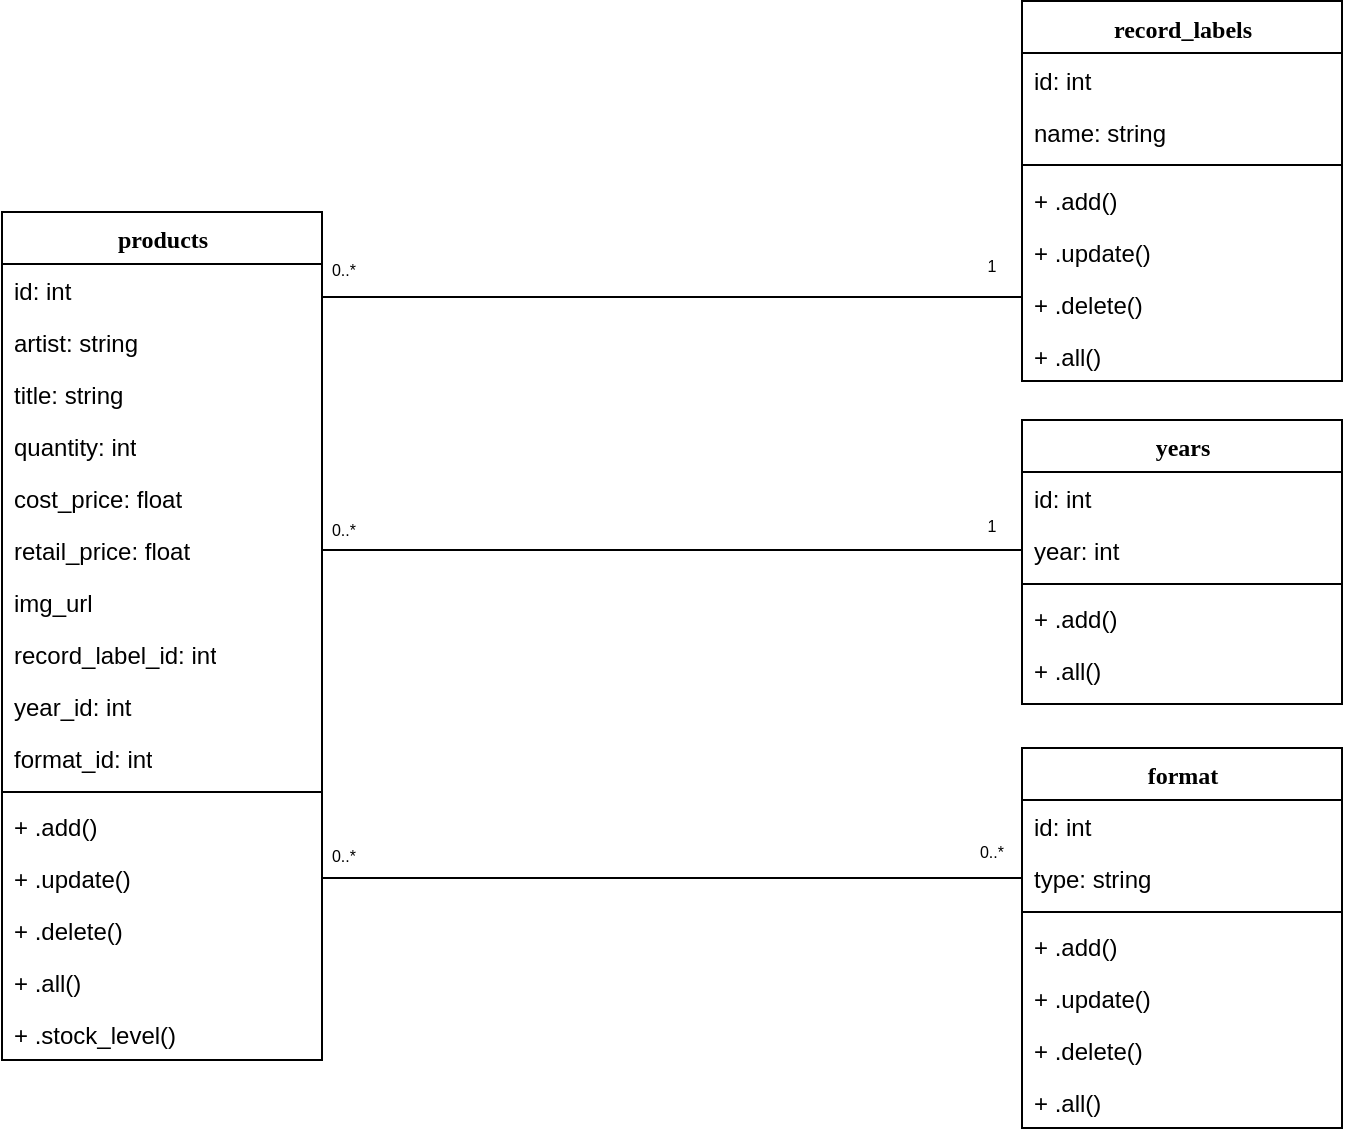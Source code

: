<mxfile version="10.9.5" type="device"><diagram id="LcATDEA417xBoG_AaYnb" name="Page-1"><mxGraphModel dx="925" dy="685" grid="1" gridSize="10" guides="1" tooltips="1" connect="1" arrows="1" fold="1" page="1" pageScale="1" pageWidth="827" pageHeight="827" math="0" shadow="0"><root><mxCell id="0"/><mxCell id="1" parent="0"/><mxCell id="mWhxvPbhG-tekc-er9v0-1" value="products" style="swimlane;html=1;fontStyle=1;align=center;verticalAlign=top;childLayout=stackLayout;horizontal=1;startSize=26;horizontalStack=0;resizeParent=1;resizeLast=0;collapsible=1;marginBottom=0;swimlaneFillColor=#ffffff;rounded=0;shadow=0;comic=0;labelBackgroundColor=none;strokeColor=#000000;strokeWidth=1;fillColor=none;fontFamily=Verdana;fontSize=12;fontColor=#000000;" vertex="1" parent="1"><mxGeometry x="82" y="144.0" width="160" height="424" as="geometry"/></mxCell><mxCell id="mWhxvPbhG-tekc-er9v0-2" value="id: int" style="text;html=1;strokeColor=none;fillColor=none;align=left;verticalAlign=top;spacingLeft=4;spacingRight=4;whiteSpace=wrap;overflow=hidden;rotatable=0;points=[[0,0.5],[1,0.5]];portConstraint=eastwest;" vertex="1" parent="mWhxvPbhG-tekc-er9v0-1"><mxGeometry y="26" width="160" height="26" as="geometry"/></mxCell><mxCell id="mWhxvPbhG-tekc-er9v0-3" value="artist: string" style="text;html=1;strokeColor=none;fillColor=none;align=left;verticalAlign=top;spacingLeft=4;spacingRight=4;whiteSpace=wrap;overflow=hidden;rotatable=0;points=[[0,0.5],[1,0.5]];portConstraint=eastwest;" vertex="1" parent="mWhxvPbhG-tekc-er9v0-1"><mxGeometry y="52" width="160" height="26" as="geometry"/></mxCell><mxCell id="mWhxvPbhG-tekc-er9v0-4" value="title: string" style="text;html=1;strokeColor=none;fillColor=none;align=left;verticalAlign=top;spacingLeft=4;spacingRight=4;whiteSpace=wrap;overflow=hidden;rotatable=0;points=[[0,0.5],[1,0.5]];portConstraint=eastwest;" vertex="1" parent="mWhxvPbhG-tekc-er9v0-1"><mxGeometry y="78" width="160" height="26" as="geometry"/></mxCell><mxCell id="mWhxvPbhG-tekc-er9v0-5" value="quantity: int" style="text;html=1;strokeColor=none;fillColor=none;align=left;verticalAlign=top;spacingLeft=4;spacingRight=4;whiteSpace=wrap;overflow=hidden;rotatable=0;points=[[0,0.5],[1,0.5]];portConstraint=eastwest;" vertex="1" parent="mWhxvPbhG-tekc-er9v0-1"><mxGeometry y="104" width="160" height="26" as="geometry"/></mxCell><mxCell id="mWhxvPbhG-tekc-er9v0-6" value="cost_price: float" style="text;html=1;strokeColor=none;fillColor=none;align=left;verticalAlign=top;spacingLeft=4;spacingRight=4;whiteSpace=wrap;overflow=hidden;rotatable=0;points=[[0,0.5],[1,0.5]];portConstraint=eastwest;" vertex="1" parent="mWhxvPbhG-tekc-er9v0-1"><mxGeometry y="130" width="160" height="26" as="geometry"/></mxCell><mxCell id="mWhxvPbhG-tekc-er9v0-7" value="retail_price: float" style="text;html=1;strokeColor=none;fillColor=none;align=left;verticalAlign=top;spacingLeft=4;spacingRight=4;whiteSpace=wrap;overflow=hidden;rotatable=0;points=[[0,0.5],[1,0.5]];portConstraint=eastwest;" vertex="1" parent="mWhxvPbhG-tekc-er9v0-1"><mxGeometry y="156" width="160" height="26" as="geometry"/></mxCell><mxCell id="mWhxvPbhG-tekc-er9v0-115" value="img_url" style="text;html=1;strokeColor=none;fillColor=none;align=left;verticalAlign=top;spacingLeft=4;spacingRight=4;whiteSpace=wrap;overflow=hidden;rotatable=0;points=[[0,0.5],[1,0.5]];portConstraint=eastwest;" vertex="1" parent="mWhxvPbhG-tekc-er9v0-1"><mxGeometry y="182" width="160" height="26" as="geometry"/></mxCell><mxCell id="mWhxvPbhG-tekc-er9v0-8" value="record_label_id: int" style="text;html=1;strokeColor=none;fillColor=none;align=left;verticalAlign=top;spacingLeft=4;spacingRight=4;whiteSpace=wrap;overflow=hidden;rotatable=0;points=[[0,0.5],[1,0.5]];portConstraint=eastwest;" vertex="1" parent="mWhxvPbhG-tekc-er9v0-1"><mxGeometry y="208" width="160" height="26" as="geometry"/></mxCell><mxCell id="mWhxvPbhG-tekc-er9v0-9" value="year_id: int" style="text;html=1;strokeColor=none;fillColor=none;align=left;verticalAlign=top;spacingLeft=4;spacingRight=4;whiteSpace=wrap;overflow=hidden;rotatable=0;points=[[0,0.5],[1,0.5]];portConstraint=eastwest;" vertex="1" parent="mWhxvPbhG-tekc-er9v0-1"><mxGeometry y="234" width="160" height="26" as="geometry"/></mxCell><mxCell id="mWhxvPbhG-tekc-er9v0-10" value="format_id: int" style="text;html=1;strokeColor=none;fillColor=none;align=left;verticalAlign=top;spacingLeft=4;spacingRight=4;whiteSpace=wrap;overflow=hidden;rotatable=0;points=[[0,0.5],[1,0.5]];portConstraint=eastwest;" vertex="1" parent="mWhxvPbhG-tekc-er9v0-1"><mxGeometry y="260" width="160" height="26" as="geometry"/></mxCell><mxCell id="mWhxvPbhG-tekc-er9v0-11" value="" style="line;html=1;strokeWidth=1;fillColor=none;align=left;verticalAlign=middle;spacingTop=-1;spacingLeft=3;spacingRight=3;rotatable=0;labelPosition=right;points=[];portConstraint=eastwest;" vertex="1" parent="mWhxvPbhG-tekc-er9v0-1"><mxGeometry y="286" width="160" height="8" as="geometry"/></mxCell><mxCell id="mWhxvPbhG-tekc-er9v0-12" value="+ .add()" style="text;html=1;strokeColor=none;fillColor=none;align=left;verticalAlign=top;spacingLeft=4;spacingRight=4;whiteSpace=wrap;overflow=hidden;rotatable=0;points=[[0,0.5],[1,0.5]];portConstraint=eastwest;" vertex="1" parent="mWhxvPbhG-tekc-er9v0-1"><mxGeometry y="294" width="160" height="26" as="geometry"/></mxCell><mxCell id="mWhxvPbhG-tekc-er9v0-14" value="+ .update()" style="text;html=1;strokeColor=none;fillColor=none;align=left;verticalAlign=top;spacingLeft=4;spacingRight=4;whiteSpace=wrap;overflow=hidden;rotatable=0;points=[[0,0.5],[1,0.5]];portConstraint=eastwest;" vertex="1" parent="mWhxvPbhG-tekc-er9v0-1"><mxGeometry y="320" width="160" height="26" as="geometry"/></mxCell><mxCell id="mWhxvPbhG-tekc-er9v0-13" value="+ .delete()" style="text;html=1;strokeColor=none;fillColor=none;align=left;verticalAlign=top;spacingLeft=4;spacingRight=4;whiteSpace=wrap;overflow=hidden;rotatable=0;points=[[0,0.5],[1,0.5]];portConstraint=eastwest;" vertex="1" parent="mWhxvPbhG-tekc-er9v0-1"><mxGeometry y="346" width="160" height="26" as="geometry"/></mxCell><mxCell id="mWhxvPbhG-tekc-er9v0-15" value="+ .all()" style="text;html=1;strokeColor=none;fillColor=none;align=left;verticalAlign=top;spacingLeft=4;spacingRight=4;whiteSpace=wrap;overflow=hidden;rotatable=0;points=[[0,0.5],[1,0.5]];portConstraint=eastwest;" vertex="1" parent="mWhxvPbhG-tekc-er9v0-1"><mxGeometry y="372" width="160" height="26" as="geometry"/></mxCell><mxCell id="mWhxvPbhG-tekc-er9v0-16" value="+ .stock_level()" style="text;html=1;strokeColor=none;fillColor=none;align=left;verticalAlign=top;spacingLeft=4;spacingRight=4;whiteSpace=wrap;overflow=hidden;rotatable=0;points=[[0,0.5],[1,0.5]];portConstraint=eastwest;" vertex="1" parent="mWhxvPbhG-tekc-er9v0-1"><mxGeometry y="398" width="160" height="26" as="geometry"/></mxCell><mxCell id="mWhxvPbhG-tekc-er9v0-39" style="edgeStyle=elbowEdgeStyle;html=1;labelBackgroundColor=none;startFill=0;startSize=8;endArrow=none;endFill=0;endSize=16;fontFamily=Verdana;fontSize=12;elbow=vertical;" edge="1" parent="1" source="mWhxvPbhG-tekc-er9v0-1" target="mWhxvPbhG-tekc-er9v0-20"><mxGeometry relative="1" as="geometry"><mxPoint x="242" y="259.882" as="sourcePoint"/></mxGeometry></mxCell><mxCell id="mWhxvPbhG-tekc-er9v0-103" style="edgeStyle=orthogonalEdgeStyle;rounded=0;orthogonalLoop=1;jettySize=auto;html=1;endArrow=none;endFill=0;" edge="1" parent="1" source="mWhxvPbhG-tekc-er9v0-86" target="mWhxvPbhG-tekc-er9v0-7"><mxGeometry relative="1" as="geometry"/></mxCell><mxCell id="mWhxvPbhG-tekc-er9v0-20" value="record_labels" style="swimlane;html=1;fontStyle=1;align=center;verticalAlign=top;childLayout=stackLayout;horizontal=1;startSize=26;horizontalStack=0;resizeParent=1;resizeLast=0;collapsible=1;marginBottom=0;swimlaneFillColor=#ffffff;rounded=0;shadow=0;comic=0;labelBackgroundColor=none;strokeColor=#000000;strokeWidth=1;fillColor=none;fontFamily=Verdana;fontSize=12;fontColor=#000000;" vertex="1" parent="1"><mxGeometry x="592" y="38.5" width="160" height="190" as="geometry"/></mxCell><mxCell id="mWhxvPbhG-tekc-er9v0-21" value="id: int" style="text;html=1;strokeColor=none;fillColor=none;align=left;verticalAlign=top;spacingLeft=4;spacingRight=4;whiteSpace=wrap;overflow=hidden;rotatable=0;points=[[0,0.5],[1,0.5]];portConstraint=eastwest;" vertex="1" parent="mWhxvPbhG-tekc-er9v0-20"><mxGeometry y="26" width="160" height="26" as="geometry"/></mxCell><mxCell id="mWhxvPbhG-tekc-er9v0-22" value="name: string" style="text;html=1;strokeColor=none;fillColor=none;align=left;verticalAlign=top;spacingLeft=4;spacingRight=4;whiteSpace=wrap;overflow=hidden;rotatable=0;points=[[0,0.5],[1,0.5]];portConstraint=eastwest;" vertex="1" parent="mWhxvPbhG-tekc-er9v0-20"><mxGeometry y="52" width="160" height="26" as="geometry"/></mxCell><mxCell id="mWhxvPbhG-tekc-er9v0-27" value="" style="line;html=1;strokeWidth=1;fillColor=none;align=left;verticalAlign=middle;spacingTop=-1;spacingLeft=3;spacingRight=3;rotatable=0;labelPosition=right;points=[];portConstraint=eastwest;" vertex="1" parent="mWhxvPbhG-tekc-er9v0-20"><mxGeometry y="78" width="160" height="8" as="geometry"/></mxCell><mxCell id="mWhxvPbhG-tekc-er9v0-79" value="+ .add()" style="text;html=1;strokeColor=none;fillColor=none;align=left;verticalAlign=top;spacingLeft=4;spacingRight=4;whiteSpace=wrap;overflow=hidden;rotatable=0;points=[[0,0.5],[1,0.5]];portConstraint=eastwest;" vertex="1" parent="mWhxvPbhG-tekc-er9v0-20"><mxGeometry y="86" width="160" height="26" as="geometry"/></mxCell><mxCell id="mWhxvPbhG-tekc-er9v0-81" value="+ .update()" style="text;html=1;strokeColor=none;fillColor=none;align=left;verticalAlign=top;spacingLeft=4;spacingRight=4;whiteSpace=wrap;overflow=hidden;rotatable=0;points=[[0,0.5],[1,0.5]];portConstraint=eastwest;" vertex="1" parent="mWhxvPbhG-tekc-er9v0-20"><mxGeometry y="112" width="160" height="26" as="geometry"/></mxCell><mxCell id="mWhxvPbhG-tekc-er9v0-80" value="+ .delete()" style="text;html=1;strokeColor=none;fillColor=none;align=left;verticalAlign=top;spacingLeft=4;spacingRight=4;whiteSpace=wrap;overflow=hidden;rotatable=0;points=[[0,0.5],[1,0.5]];portConstraint=eastwest;" vertex="1" parent="mWhxvPbhG-tekc-er9v0-20"><mxGeometry y="138" width="160" height="26" as="geometry"/></mxCell><mxCell id="mWhxvPbhG-tekc-er9v0-82" value="+ .all()" style="text;html=1;strokeColor=none;fillColor=none;align=left;verticalAlign=top;spacingLeft=4;spacingRight=4;whiteSpace=wrap;overflow=hidden;rotatable=0;points=[[0,0.5],[1,0.5]];portConstraint=eastwest;" vertex="1" parent="mWhxvPbhG-tekc-er9v0-20"><mxGeometry y="164" width="160" height="26" as="geometry"/></mxCell><mxCell id="mWhxvPbhG-tekc-er9v0-84" value="years" style="swimlane;html=1;fontStyle=1;align=center;verticalAlign=top;childLayout=stackLayout;horizontal=1;startSize=26;horizontalStack=0;resizeParent=1;resizeLast=0;collapsible=1;marginBottom=0;swimlaneFillColor=#ffffff;rounded=0;shadow=0;comic=0;labelBackgroundColor=none;strokeColor=#000000;strokeWidth=1;fillColor=none;fontFamily=Verdana;fontSize=12;fontColor=#000000;" vertex="1" parent="1"><mxGeometry x="592" y="248" width="160" height="142" as="geometry"/></mxCell><mxCell id="mWhxvPbhG-tekc-er9v0-85" value="id: int" style="text;html=1;strokeColor=none;fillColor=none;align=left;verticalAlign=top;spacingLeft=4;spacingRight=4;whiteSpace=wrap;overflow=hidden;rotatable=0;points=[[0,0.5],[1,0.5]];portConstraint=eastwest;" vertex="1" parent="mWhxvPbhG-tekc-er9v0-84"><mxGeometry y="26" width="160" height="26" as="geometry"/></mxCell><mxCell id="mWhxvPbhG-tekc-er9v0-86" value="year: int" style="text;html=1;strokeColor=none;fillColor=none;align=left;verticalAlign=top;spacingLeft=4;spacingRight=4;whiteSpace=wrap;overflow=hidden;rotatable=0;points=[[0,0.5],[1,0.5]];portConstraint=eastwest;" vertex="1" parent="mWhxvPbhG-tekc-er9v0-84"><mxGeometry y="52" width="160" height="26" as="geometry"/></mxCell><mxCell id="mWhxvPbhG-tekc-er9v0-87" value="" style="line;html=1;strokeWidth=1;fillColor=none;align=left;verticalAlign=middle;spacingTop=-1;spacingLeft=3;spacingRight=3;rotatable=0;labelPosition=right;points=[];portConstraint=eastwest;" vertex="1" parent="mWhxvPbhG-tekc-er9v0-84"><mxGeometry y="78" width="160" height="8" as="geometry"/></mxCell><mxCell id="mWhxvPbhG-tekc-er9v0-88" value="+ .add()" style="text;html=1;strokeColor=none;fillColor=none;align=left;verticalAlign=top;spacingLeft=4;spacingRight=4;whiteSpace=wrap;overflow=hidden;rotatable=0;points=[[0,0.5],[1,0.5]];portConstraint=eastwest;" vertex="1" parent="mWhxvPbhG-tekc-er9v0-84"><mxGeometry y="86" width="160" height="26" as="geometry"/></mxCell><mxCell id="mWhxvPbhG-tekc-er9v0-91" value="+ .all()" style="text;html=1;strokeColor=none;fillColor=none;align=left;verticalAlign=top;spacingLeft=4;spacingRight=4;whiteSpace=wrap;overflow=hidden;rotatable=0;points=[[0,0.5],[1,0.5]];portConstraint=eastwest;" vertex="1" parent="mWhxvPbhG-tekc-er9v0-84"><mxGeometry y="112" width="160" height="26" as="geometry"/></mxCell><mxCell id="mWhxvPbhG-tekc-er9v0-93" value="format" style="swimlane;html=1;fontStyle=1;align=center;verticalAlign=top;childLayout=stackLayout;horizontal=1;startSize=26;horizontalStack=0;resizeParent=1;resizeLast=0;collapsible=1;marginBottom=0;swimlaneFillColor=#ffffff;rounded=0;shadow=0;comic=0;labelBackgroundColor=none;strokeColor=#000000;strokeWidth=1;fillColor=none;fontFamily=Verdana;fontSize=12;fontColor=#000000;" vertex="1" parent="1"><mxGeometry x="592" y="412" width="160" height="190" as="geometry"/></mxCell><mxCell id="mWhxvPbhG-tekc-er9v0-94" value="id: int" style="text;html=1;strokeColor=none;fillColor=none;align=left;verticalAlign=top;spacingLeft=4;spacingRight=4;whiteSpace=wrap;overflow=hidden;rotatable=0;points=[[0,0.5],[1,0.5]];portConstraint=eastwest;" vertex="1" parent="mWhxvPbhG-tekc-er9v0-93"><mxGeometry y="26" width="160" height="26" as="geometry"/></mxCell><mxCell id="mWhxvPbhG-tekc-er9v0-95" value="type: string" style="text;html=1;strokeColor=none;fillColor=none;align=left;verticalAlign=top;spacingLeft=4;spacingRight=4;whiteSpace=wrap;overflow=hidden;rotatable=0;points=[[0,0.5],[1,0.5]];portConstraint=eastwest;" vertex="1" parent="mWhxvPbhG-tekc-er9v0-93"><mxGeometry y="52" width="160" height="26" as="geometry"/></mxCell><mxCell id="mWhxvPbhG-tekc-er9v0-96" value="" style="line;html=1;strokeWidth=1;fillColor=none;align=left;verticalAlign=middle;spacingTop=-1;spacingLeft=3;spacingRight=3;rotatable=0;labelPosition=right;points=[];portConstraint=eastwest;" vertex="1" parent="mWhxvPbhG-tekc-er9v0-93"><mxGeometry y="78" width="160" height="8" as="geometry"/></mxCell><mxCell id="mWhxvPbhG-tekc-er9v0-97" value="+ .add()" style="text;html=1;strokeColor=none;fillColor=none;align=left;verticalAlign=top;spacingLeft=4;spacingRight=4;whiteSpace=wrap;overflow=hidden;rotatable=0;points=[[0,0.5],[1,0.5]];portConstraint=eastwest;" vertex="1" parent="mWhxvPbhG-tekc-er9v0-93"><mxGeometry y="86" width="160" height="26" as="geometry"/></mxCell><mxCell id="mWhxvPbhG-tekc-er9v0-98" value="+ .update()" style="text;html=1;strokeColor=none;fillColor=none;align=left;verticalAlign=top;spacingLeft=4;spacingRight=4;whiteSpace=wrap;overflow=hidden;rotatable=0;points=[[0,0.5],[1,0.5]];portConstraint=eastwest;" vertex="1" parent="mWhxvPbhG-tekc-er9v0-93"><mxGeometry y="112" width="160" height="26" as="geometry"/></mxCell><mxCell id="mWhxvPbhG-tekc-er9v0-99" value="+ .delete()" style="text;html=1;strokeColor=none;fillColor=none;align=left;verticalAlign=top;spacingLeft=4;spacingRight=4;whiteSpace=wrap;overflow=hidden;rotatable=0;points=[[0,0.5],[1,0.5]];portConstraint=eastwest;" vertex="1" parent="mWhxvPbhG-tekc-er9v0-93"><mxGeometry y="138" width="160" height="26" as="geometry"/></mxCell><mxCell id="mWhxvPbhG-tekc-er9v0-100" value="+ .all()" style="text;html=1;strokeColor=none;fillColor=none;align=left;verticalAlign=top;spacingLeft=4;spacingRight=4;whiteSpace=wrap;overflow=hidden;rotatable=0;points=[[0,0.5],[1,0.5]];portConstraint=eastwest;" vertex="1" parent="mWhxvPbhG-tekc-er9v0-93"><mxGeometry y="164" width="160" height="26" as="geometry"/></mxCell><mxCell id="mWhxvPbhG-tekc-er9v0-105" value="" style="endArrow=none;html=1;exitX=1;exitY=0.5;exitDx=0;exitDy=0;" edge="1" parent="1" source="mWhxvPbhG-tekc-er9v0-14" target="mWhxvPbhG-tekc-er9v0-95"><mxGeometry width="50" height="50" relative="1" as="geometry"><mxPoint x="542" y="520.5" as="sourcePoint"/><mxPoint x="592" y="470.5" as="targetPoint"/></mxGeometry></mxCell><mxCell id="mWhxvPbhG-tekc-er9v0-109" value="&lt;font style=&quot;font-size: 8px&quot;&gt;0..*&lt;/font&gt;" style="text;html=1;strokeColor=none;fillColor=none;align=center;verticalAlign=middle;whiteSpace=wrap;rounded=0;" vertex="1" parent="1"><mxGeometry x="557" y="453" width="40" height="20" as="geometry"/></mxCell><mxCell id="xfmilMDMMA-foV3_l33d-1" value="&lt;font style=&quot;font-size: 8px&quot;&gt;1&lt;/font&gt;" style="text;html=1;strokeColor=none;fillColor=none;align=center;verticalAlign=middle;whiteSpace=wrap;rounded=0;" vertex="1" parent="1"><mxGeometry x="557" y="290" width="40" height="20" as="geometry"/></mxCell><mxCell id="xfmilMDMMA-foV3_l33d-2" value="&lt;font style=&quot;font-size: 8px&quot;&gt;1&lt;/font&gt;" style="text;html=1;strokeColor=none;fillColor=none;align=center;verticalAlign=middle;whiteSpace=wrap;rounded=0;" vertex="1" parent="1"><mxGeometry x="557" y="160" width="40" height="20" as="geometry"/></mxCell><mxCell id="xfmilMDMMA-foV3_l33d-3" value="&lt;font style=&quot;font-size: 8px&quot;&gt;0..*&lt;/font&gt;" style="text;html=1;strokeColor=none;fillColor=none;align=center;verticalAlign=middle;whiteSpace=wrap;rounded=0;" vertex="1" parent="1"><mxGeometry x="233" y="455" width="40" height="20" as="geometry"/></mxCell><mxCell id="xfmilMDMMA-foV3_l33d-4" value="&lt;font style=&quot;font-size: 8px&quot;&gt;0..*&lt;/font&gt;" style="text;html=1;strokeColor=none;fillColor=none;align=center;verticalAlign=middle;whiteSpace=wrap;rounded=0;" vertex="1" parent="1"><mxGeometry x="233" y="292" width="40" height="20" as="geometry"/></mxCell><mxCell id="xfmilMDMMA-foV3_l33d-5" value="&lt;font style=&quot;font-size: 8px&quot;&gt;0..*&lt;/font&gt;" style="text;html=1;strokeColor=none;fillColor=none;align=center;verticalAlign=middle;whiteSpace=wrap;rounded=0;" vertex="1" parent="1"><mxGeometry x="233" y="162" width="40" height="20" as="geometry"/></mxCell></root></mxGraphModel></diagram></mxfile>